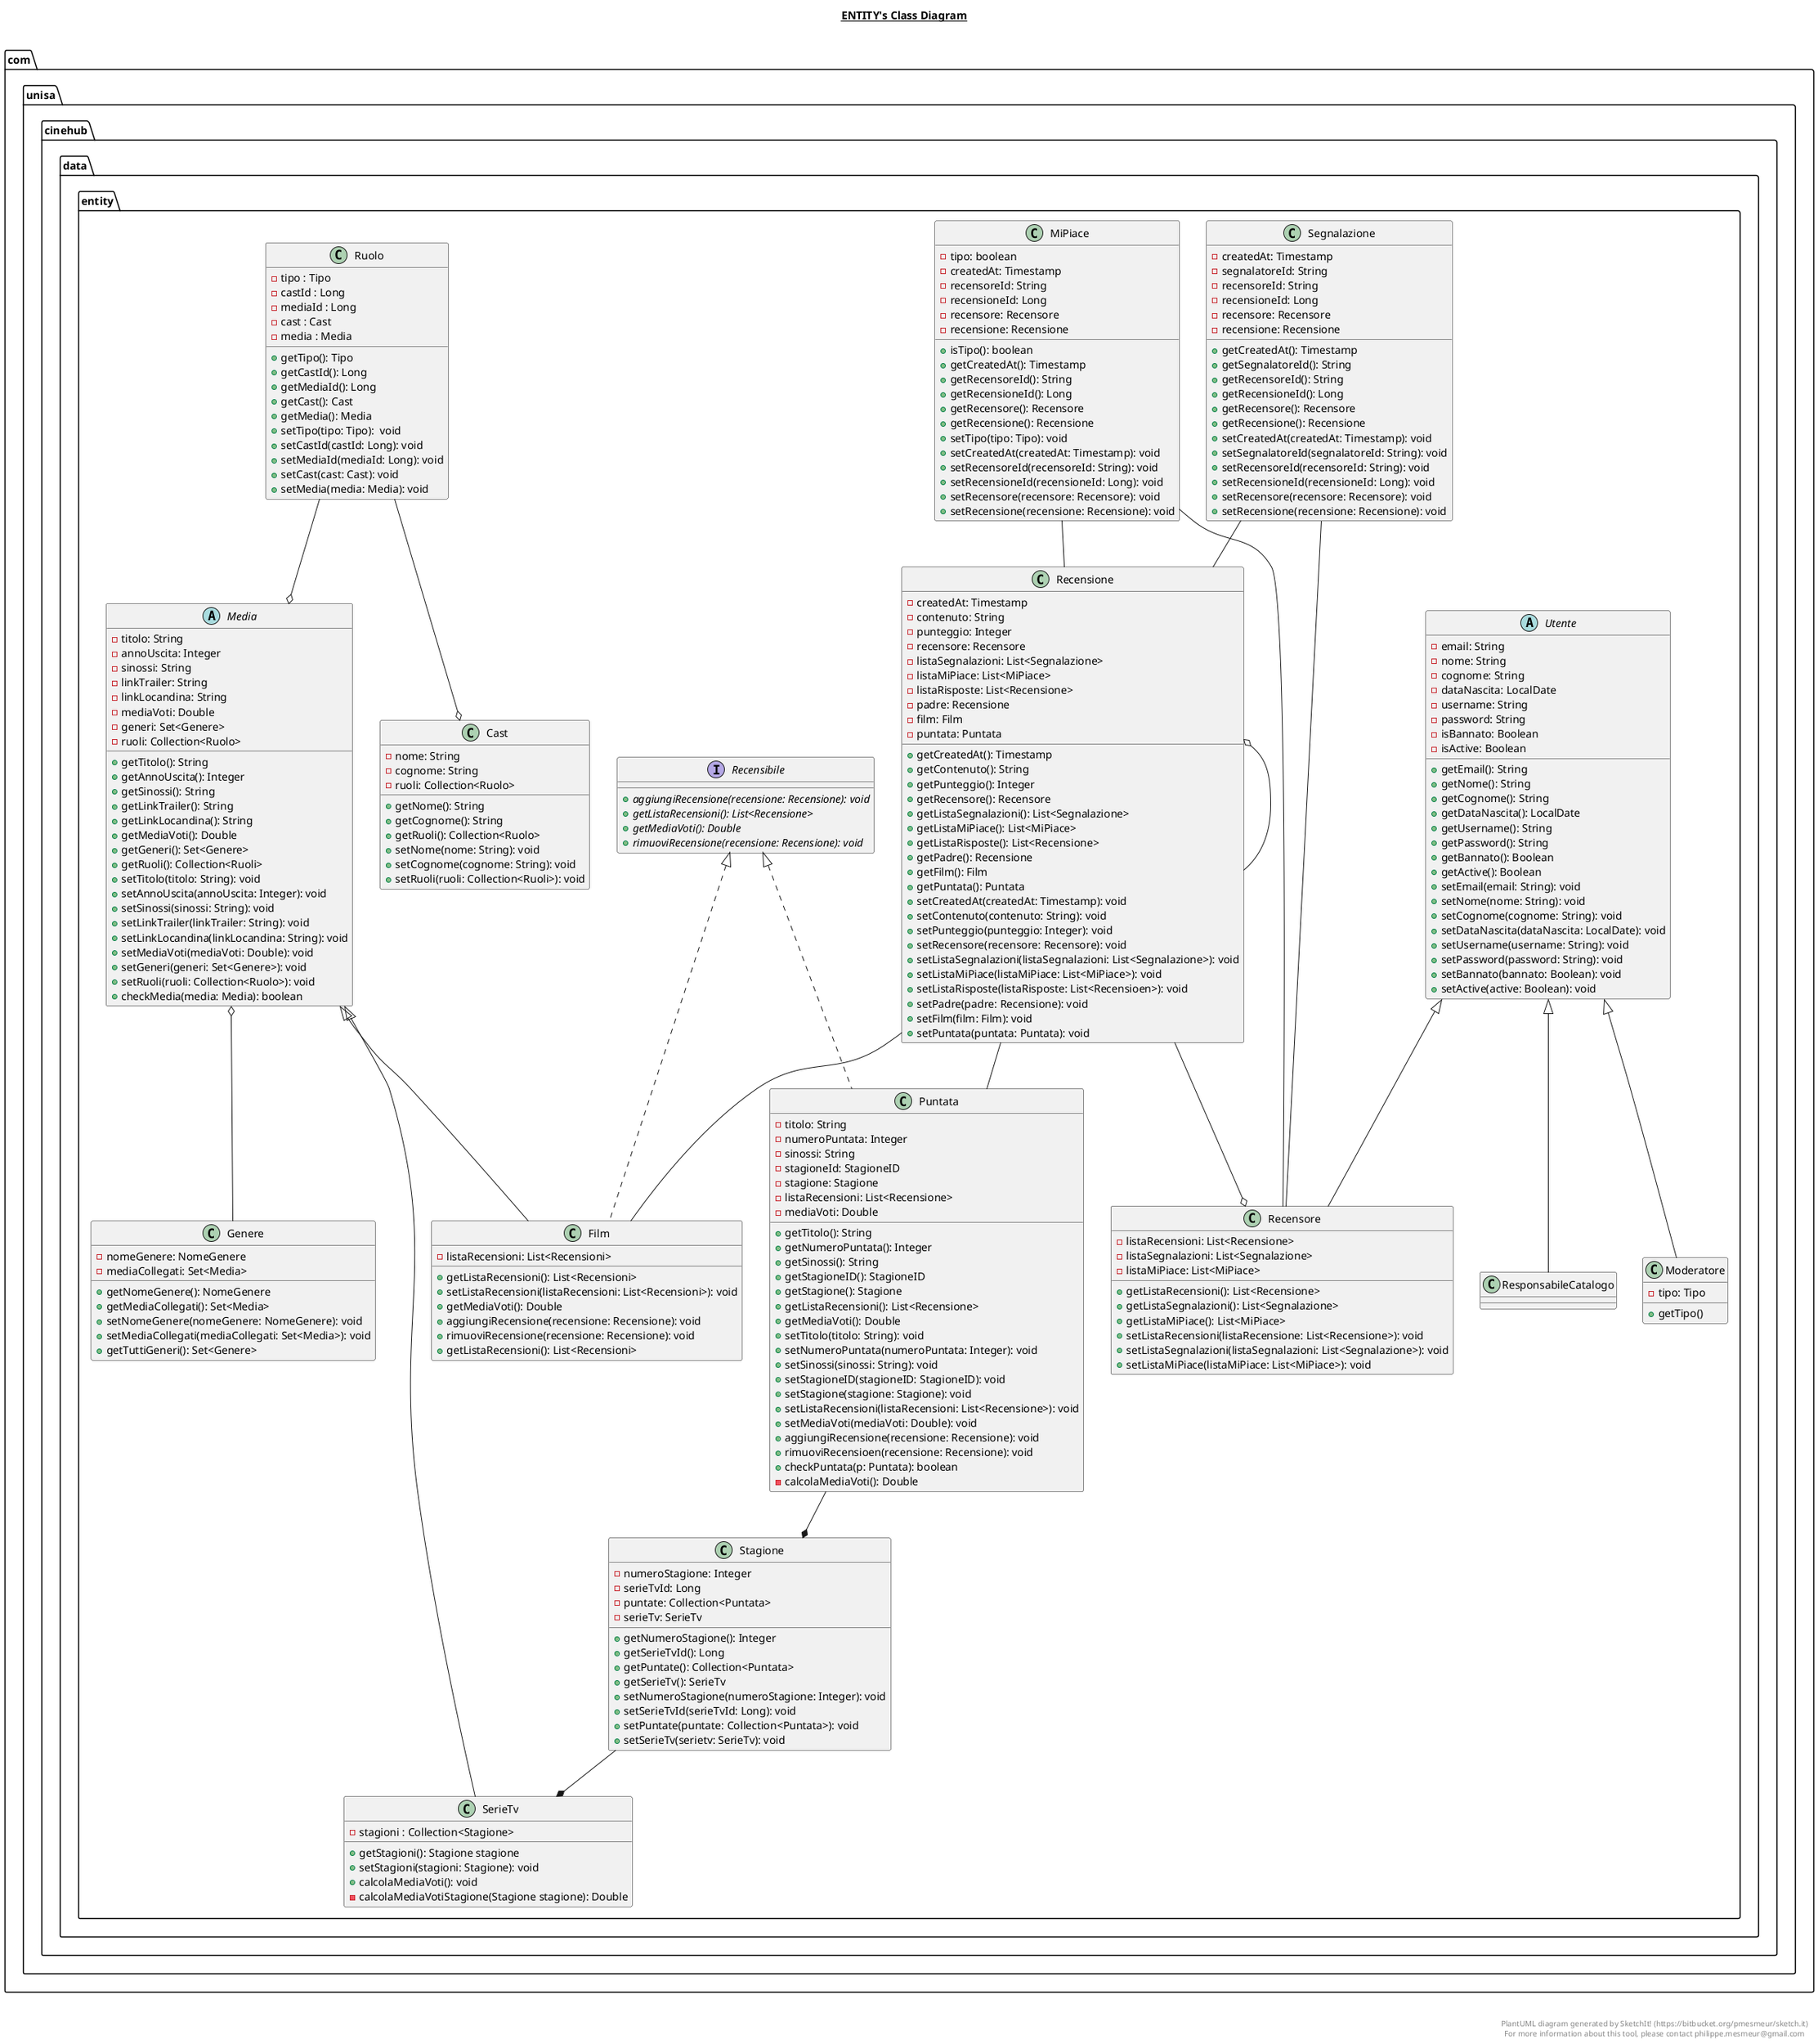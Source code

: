@startuml

title __ENTITY's Class Diagram__\n

  namespace com.unisa.cinehub {
    namespace data {
      namespace entity {
        class com.unisa.cinehub.data.entity.Cast {
            - nome: String
            - cognome: String
            - ruoli: Collection<Ruolo>
            + getNome(): String
            + getCognome(): String
            + getRuoli(): Collection<Ruolo>
            + setNome(nome: String): void
            + setCognome(cognome: String): void
            + setRuoli(ruoli: Collection<Ruoli>): void
        }
      }
    }
  }
  

  namespace com.unisa.cinehub {
    namespace data {
      namespace entity {
        class com.unisa.cinehub.data.entity.Film {
            - listaRecensioni: List<Recensioni>
            + getListaRecensioni(): List<Recensioni>
            + setListaRecensioni(listaRecensioni: List<Recensioni>): void
            + getMediaVoti(): Double
            + aggiungiRecensione(recensione: Recensione): void
            + rimuoviRecensione(recensione: Recensione): void
            + getListaRecensioni(): List<Recensioni>
        }
      }
    }
  }
  

  namespace com.unisa.cinehub {
    namespace data {
      namespace entity {
        class com.unisa.cinehub.data.entity.Genere {
            - nomeGenere: NomeGenere
            - mediaCollegati: Set<Media>
            + getNomeGenere(): NomeGenere
            + getMediaCollegati(): Set<Media>
            + setNomeGenere(nomeGenere: NomeGenere): void
            + setMediaCollegati(mediaCollegati: Set<Media>): void
            + getTuttiGeneri(): Set<Genere>
        }
      }
    }
  }

  namespace com.unisa.cinehub {
    namespace data {
      namespace entity {
        abstract class com.unisa.cinehub.data.entity.Media {
            - titolo: String
            - annoUscita: Integer
            - sinossi: String
            - linkTrailer: String
            - linkLocandina: String
            - mediaVoti: Double
            - generi: Set<Genere>
            - ruoli: Collection<Ruolo>
            + getTitolo(): String
            + getAnnoUscita(): Integer
            + getSinossi(): String
            + getLinkTrailer(): String
            + getLinkLocandina(): String
            + getMediaVoti(): Double
            + getGeneri(): Set<Genere>
            + getRuoli(): Collection<Ruoli>
            + setTitolo(titolo: String): void
            + setAnnoUscita(annoUscita: Integer): void
            + setSinossi(sinossi: String): void
            + setLinkTrailer(linkTrailer: String): void
            + setLinkLocandina(linkLocandina: String): void
            + setMediaVoti(mediaVoti: Double): void
            + setGeneri(generi: Set<Genere>): void
            + setRuoli(ruoli: Collection<Ruolo>): void
            + checkMedia(media: Media): boolean
        }
      }
    }
  }
  

  namespace com.unisa.cinehub {
    namespace data {
      namespace entity {
        class com.unisa.cinehub.data.entity.MiPiace {
            - tipo: boolean
            - createdAt: Timestamp
            - recensoreId: String
            - recensioneId: Long
            - recensore: Recensore
            - recensione: Recensione
            + isTipo(): boolean
            + getCreatedAt(): Timestamp
            + getRecensoreId(): String
            + getRecensioneId(): Long
            + getRecensore(): Recensore
            + getRecensione(): Recensione
            + setTipo(tipo: Tipo): void
            + setCreatedAt(createdAt: Timestamp): void
            + setRecensoreId(recensoreId: String): void
            + setRecensioneId(recensioneId: Long): void
            + setRecensore(recensore: Recensore): void
            + setRecensione(recensione: Recensione): void
        }
      }
    }
  }
  

  namespace com.unisa.cinehub {
    namespace data {
      namespace entity {
        class com.unisa.cinehub.data.entity.Moderatore {
            - tipo: Tipo
            + getTipo()
        }
      }
    }
  }

  

  namespace com.unisa.cinehub {
    namespace data {
      namespace entity {
        class com.unisa.cinehub.data.entity.Puntata {
            - titolo: String
            - numeroPuntata: Integer
            - sinossi: String
            - stagioneId: StagioneID
            - stagione: Stagione
            - listaRecensioni: List<Recensione>
            - mediaVoti: Double
            + getTitolo(): String
            + getNumeroPuntata(): Integer
            + getSinossi(): String
            + getStagioneID(): StagioneID
            + getStagione(): Stagione
            + getListaRecensioni(): List<Recensione>
            + getMediaVoti(): Double
            + setTitolo(titolo: String): void
            + setNumeroPuntata(numeroPuntata: Integer): void
            + setSinossi(sinossi: String): void
            + setStagioneID(stagioneID: StagioneID): void
            + setStagione(stagione: Stagione): void
            + setListaRecensioni(listaRecensioni: List<Recensione>): void
            + setMediaVoti(mediaVoti: Double): void
            + aggiungiRecensione(recensione: Recensione): void
            + rimuoviRecensioen(recensione: Recensione): void
            + checkPuntata(p: Puntata): boolean
            -  calcolaMediaVoti(): Double
        }
      }
    }
  }

  namespace com.unisa.cinehub {
    namespace data {
      namespace entity {
        interface com.unisa.cinehub.data.entity.Recensibile {
            {abstract} + aggiungiRecensione(recensione: Recensione): void
            {abstract} + getListaRecensioni(): List<Recensione>
            {abstract} + getMediaVoti(): Double
            {abstract} + rimuoviRecensione(recensione: Recensione): void
        }
      }
    }
  }
  

  namespace com.unisa.cinehub {
    namespace data {
      namespace entity {
        class com.unisa.cinehub.data.entity.Recensione {
            - createdAt: Timestamp
            - contenuto: String
            - punteggio: Integer
            - recensore: Recensore
            - listaSegnalazioni: List<Segnalazione>
            - listaMiPiace: List<MiPiace>
            - listaRisposte: List<Recensione>
            - padre: Recensione
            - film: Film
            - puntata: Puntata
            + getCreatedAt(): Timestamp
            + getContenuto(): String
            + getPunteggio(): Integer
            + getRecensore(): Recensore
            + getListaSegnalazioni(): List<Segnalazione>
            + getListaMiPiace(): List<MiPiace>
            + getListaRisposte(): List<Recensione>
            + getPadre(): Recensione
            + getFilm(): Film
            + getPuntata(): Puntata
            + setCreatedAt(createdAt: Timestamp): void
            + setContenuto(contenuto: String): void
            + setPunteggio(punteggio: Integer): void
            + setRecensore(recensore: Recensore): void
            + setListaSegnalazioni(listaSegnalazioni: List<Segnalazione>): void
            + setListaMiPiace(listaMiPiace: List<MiPiace>): void
            + setListaRisposte(listaRisposte: List<Recensioen>): void
            + setPadre(padre: Recensione): void
            + setFilm(film: Film): void
            + setPuntata(puntata: Puntata): void
        }
      }
    }
  }
  

  namespace com.unisa.cinehub {
    namespace data {
      namespace entity {
        class com.unisa.cinehub.data.entity.Recensore {
            - listaRecensioni: List<Recensione>
            - listaSegnalazioni: List<Segnalazione>
            - listaMiPiace: List<MiPiace>
            + getListaRecensioni(): List<Recensione>
            + getListaSegnalazioni(): List<Segnalazione>
            + getListaMiPiace(): List<MiPiace>
            + setListaRecensioni(listaRecensione: List<Recensione>): void
            + setListaSegnalazioni(listaSegnalazioni: List<Segnalazione>): void
            + setListaMiPiace(listaMiPiace: List<MiPiace>): void
        }
      }
    }
  }
  

  namespace com.unisa.cinehub {
    namespace data {
      namespace entity {
        class com.unisa.cinehub.data.entity.ResponsabileCatalogo {

        }
      }
    }
  }
  

  namespace com.unisa.cinehub {
    namespace data {
      namespace entity {
        class com.unisa.cinehub.data.entity.Ruolo {
            - tipo : Tipo
            - castId : Long
            - mediaId : Long
            - cast : Cast
            - media : Media
            + getTipo(): Tipo
            + getCastId(): Long
            + getMediaId(): Long
            + getCast(): Cast
            + getMedia(): Media
            + setTipo(tipo: Tipo):  void
            + setCastId(castId: Long): void
            + setMediaId(mediaId: Long): void
            + setCast(cast: Cast): void
            + setMedia(media: Media): void
        }
      }
    }
  }

  namespace com.unisa.cinehub {
    namespace data {
      namespace entity {
        class com.unisa.cinehub.data.entity.Segnalazione {
            - createdAt: Timestamp
            - segnalatoreId: String
            - recensoreId: String
            - recensioneId: Long
            - recensore: Recensore
            - recensione: Recensione
            + getCreatedAt(): Timestamp
            + getSegnalatoreId(): String
            + getRecensoreId(): String
            + getRecensioneId(): Long
            + getRecensore(): Recensore
            + getRecensione(): Recensione
            + setCreatedAt(createdAt: Timestamp): void
            + setSegnalatoreId(segnalatoreId: String): void
            + setRecensoreId(recensoreId: String): void
            + setRecensioneId(recensioneId: Long): void
            + setRecensore(recensore: Recensore): void
            + setRecensione(recensione: Recensione): void
        }
      }
    }
  }

  namespace com.unisa.cinehub {
    namespace data {
      namespace entity {
        class com.unisa.cinehub.data.entity.SerieTv {
            - stagioni : Collection<Stagione>
            + getStagioni(): Stagione stagione
            + setStagioni(stagioni: Stagione): void
            + calcolaMediaVoti(): void
            -  calcolaMediaVotiStagione(Stagione stagione): Double
        }
      }
    }
  }
  

  namespace com.unisa.cinehub {
    namespace data {
      namespace entity {
        class com.unisa.cinehub.data.entity.Stagione {
            - numeroStagione: Integer
            - serieTvId: Long
            - puntate: Collection<Puntata>
            - serieTv: SerieTv
            + getNumeroStagione(): Integer
            + getSerieTvId(): Long
            + getPuntate(): Collection<Puntata>
            + getSerieTv(): SerieTv
            + setNumeroStagione(numeroStagione: Integer): void
            + setSerieTvId(serieTvId: Long): void
            + setPuntate(puntate: Collection<Puntata>): void
            + setSerieTv(serietv: SerieTv): void
        }
      }
    }
  }

  namespace com.unisa.cinehub {
    namespace data {
      namespace entity {
        abstract class com.unisa.cinehub.data.entity.Utente {
            - email: String
            - nome: String
            - cognome: String
            - dataNascita: LocalDate
            - username: String
            - password: String
            - isBannato: Boolean
            - isActive: Boolean
            + getEmail(): String
            + getNome(): String
            + getCognome(): String
            + getDataNascita(): LocalDate
            + getUsername(): String
            + getPassword(): String
            + getBannato(): Boolean
            + getActive(): Boolean
            + setEmail(email: String): void
            + setNome(nome: String): void
            + setCognome(cognome: String): void
            + setDataNascita(dataNascita: LocalDate): void
            + setUsername(username: String): void
            + setPassword(password: String): void
            + setBannato(bannato: Boolean): void
            + setActive(active: Boolean): void
        }
      }
    }
  }

  com.unisa.cinehub.data.entity.Film .up.|> com.unisa.cinehub.data.entity.Recensibile
  com.unisa.cinehub.data.entity.Film -up-|> com.unisa.cinehub.data.entity.Media
  com.unisa.cinehub.data.entity.MiPiace -- com.unisa.cinehub.data.entity.Recensione
  com.unisa.cinehub.data.entity.MiPiace -- com.unisa.cinehub.data.entity.Recensore
  com.unisa.cinehub.data.entity.Moderatore -up-|> com.unisa.cinehub.data.entity.Utente
  com.unisa.cinehub.data.entity.Puntata .up.|> com.unisa.cinehub.data.entity.Recensibile
  com.unisa.cinehub.data.entity.Puntata --* com.unisa.cinehub.data.entity.Stagione
  com.unisa.cinehub.data.entity.Recensione -- com.unisa.cinehub.data.entity.Film
  com.unisa.cinehub.data.entity.Recensione o-- com.unisa.cinehub.data.entity.Recensione
  com.unisa.cinehub.data.entity.Recensione -- com.unisa.cinehub.data.entity.Puntata
  com.unisa.cinehub.data.entity.Recensione --o com.unisa.cinehub.data.entity.Recensore
  com.unisa.cinehub.data.entity.Media o-- com.unisa.cinehub.data.entity.Genere
  com.unisa.cinehub.data.entity.Recensore -up-|> com.unisa.cinehub.data.entity.Utente
  com.unisa.cinehub.data.entity.ResponsabileCatalogo -up-|> com.unisa.cinehub.data.entity.Utente
  com.unisa.cinehub.data.entity.Ruolo --o com.unisa.cinehub.data.entity.Cast
  com.unisa.cinehub.data.entity.Ruolo --o com.unisa.cinehub.data.entity.Media
  com.unisa.cinehub.data.entity.Segnalazione -- com.unisa.cinehub.data.entity.Recensione
  com.unisa.cinehub.data.entity.Segnalazione -- com.unisa.cinehub.data.entity.Recensore
  com.unisa.cinehub.data.entity.SerieTv -up-|> com.unisa.cinehub.data.entity.Media
  com.unisa.cinehub.data.entity.Stagione --* com.unisa.cinehub.data.entity.SerieTv


right footer


PlantUML diagram generated by SketchIt! (https://bitbucket.org/pmesmeur/sketch.it)
For more information about this tool, please contact philippe.mesmeur@gmail.com
endfooter

@enduml
